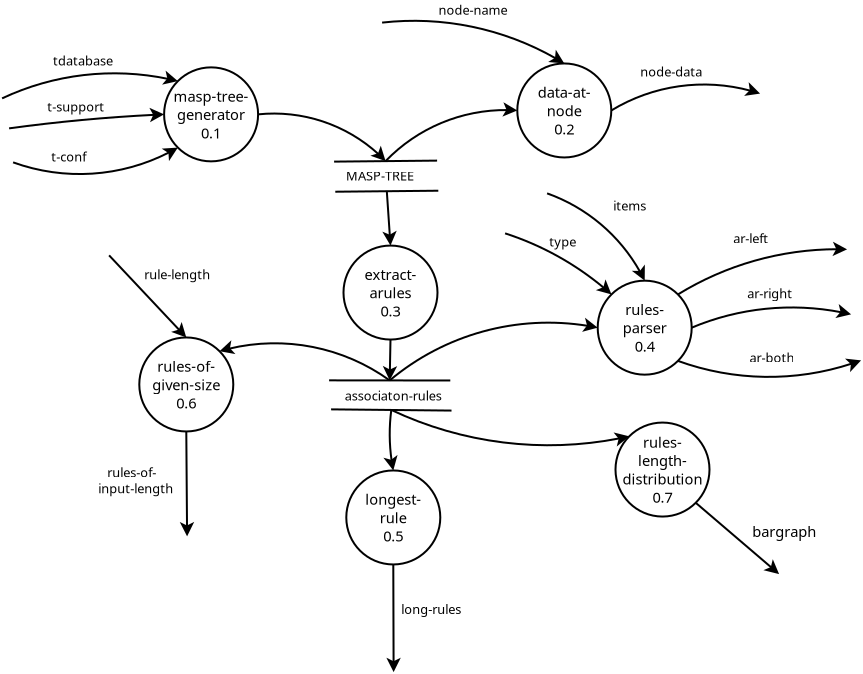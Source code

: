 <?xml version="1.0" encoding="UTF-8"?>
<dia:diagram xmlns:dia="http://www.lysator.liu.se/~alla/dia/">
  <dia:layer name="Background" visible="true" active="true">
    <dia:object type="Standard - Ellipse" version="0" id="O0">
      <dia:attribute name="obj_pos">
        <dia:point val="13.05,1.55"/>
      </dia:attribute>
      <dia:attribute name="obj_bb">
        <dia:rectangle val="13,1.5;17.8,6.3"/>
      </dia:attribute>
      <dia:attribute name="elem_corner">
        <dia:point val="13.05,1.55"/>
      </dia:attribute>
      <dia:attribute name="elem_width">
        <dia:real val="4.7"/>
      </dia:attribute>
      <dia:attribute name="elem_height">
        <dia:real val="4.7"/>
      </dia:attribute>
      <dia:attribute name="aspect">
        <dia:enum val="2"/>
      </dia:attribute>
    </dia:object>
    <dia:object type="Standard - Text" version="1" id="O1">
      <dia:attribute name="obj_pos">
        <dia:point val="15.4,3.9"/>
      </dia:attribute>
      <dia:attribute name="obj_bb">
        <dia:rectangle val="13.389,2.554;17.411,5.246"/>
      </dia:attribute>
      <dia:attribute name="text">
        <dia:composite type="text">
          <dia:attribute name="string">
            <dia:string>#masp-tree-
generator
0.1#</dia:string>
          </dia:attribute>
          <dia:attribute name="font">
            <dia:font family="sans" style="0" name="Helvetica"/>
          </dia:attribute>
          <dia:attribute name="height">
            <dia:real val="0.917"/>
          </dia:attribute>
          <dia:attribute name="pos">
            <dia:point val="15.4,3.237"/>
          </dia:attribute>
          <dia:attribute name="color">
            <dia:color val="#000000"/>
          </dia:attribute>
          <dia:attribute name="alignment">
            <dia:enum val="1"/>
          </dia:attribute>
        </dia:composite>
      </dia:attribute>
      <dia:attribute name="valign">
        <dia:enum val="2"/>
      </dia:attribute>
      <dia:connections>
        <dia:connection handle="0" to="O0" connection="8"/>
      </dia:connections>
    </dia:object>
    <dia:object type="Standard - Ellipse" version="0" id="O2">
      <dia:attribute name="obj_pos">
        <dia:point val="30.71,1.355"/>
      </dia:attribute>
      <dia:attribute name="obj_bb">
        <dia:rectangle val="30.66,1.305;35.46,6.105"/>
      </dia:attribute>
      <dia:attribute name="elem_corner">
        <dia:point val="30.71,1.355"/>
      </dia:attribute>
      <dia:attribute name="elem_width">
        <dia:real val="4.7"/>
      </dia:attribute>
      <dia:attribute name="elem_height">
        <dia:real val="4.7"/>
      </dia:attribute>
      <dia:attribute name="aspect">
        <dia:enum val="2"/>
      </dia:attribute>
    </dia:object>
    <dia:object type="Standard - Text" version="1" id="O3">
      <dia:attribute name="obj_pos">
        <dia:point val="33.06,3.705"/>
      </dia:attribute>
      <dia:attribute name="obj_bb">
        <dia:rectangle val="31.6,2.327;34.541,5.083"/>
      </dia:attribute>
      <dia:attribute name="text">
        <dia:composite type="text">
          <dia:attribute name="string">
            <dia:string>#data-at-
node
0.2#</dia:string>
          </dia:attribute>
          <dia:attribute name="font">
            <dia:font family="sans" style="0" name="Helvetica"/>
          </dia:attribute>
          <dia:attribute name="height">
            <dia:real val="0.917"/>
          </dia:attribute>
          <dia:attribute name="pos">
            <dia:point val="33.06,3.031"/>
          </dia:attribute>
          <dia:attribute name="color">
            <dia:color val="#000000"/>
          </dia:attribute>
          <dia:attribute name="alignment">
            <dia:enum val="1"/>
          </dia:attribute>
        </dia:composite>
      </dia:attribute>
      <dia:attribute name="valign">
        <dia:enum val="2"/>
      </dia:attribute>
      <dia:connections>
        <dia:connection handle="0" to="O2" connection="8"/>
      </dia:connections>
    </dia:object>
    <dia:object type="Standard - Ellipse" version="0" id="O4">
      <dia:attribute name="obj_pos">
        <dia:point val="22.02,10.46"/>
      </dia:attribute>
      <dia:attribute name="obj_bb">
        <dia:rectangle val="21.97,10.41;26.77,15.21"/>
      </dia:attribute>
      <dia:attribute name="elem_corner">
        <dia:point val="22.02,10.46"/>
      </dia:attribute>
      <dia:attribute name="elem_width">
        <dia:real val="4.7"/>
      </dia:attribute>
      <dia:attribute name="elem_height">
        <dia:real val="4.7"/>
      </dia:attribute>
      <dia:attribute name="aspect">
        <dia:enum val="2"/>
      </dia:attribute>
    </dia:object>
    <dia:object type="Standard - Text" version="1" id="O5">
      <dia:attribute name="obj_pos">
        <dia:point val="24.37,12.81"/>
      </dia:attribute>
      <dia:attribute name="obj_bb">
        <dia:rectangle val="22.935,11.432;25.826,14.188"/>
      </dia:attribute>
      <dia:attribute name="text">
        <dia:composite type="text">
          <dia:attribute name="string">
            <dia:string>#extract-
arules
0.3#</dia:string>
          </dia:attribute>
          <dia:attribute name="font">
            <dia:font family="sans" style="0" name="Helvetica"/>
          </dia:attribute>
          <dia:attribute name="height">
            <dia:real val="0.917"/>
          </dia:attribute>
          <dia:attribute name="pos">
            <dia:point val="24.37,12.136"/>
          </dia:attribute>
          <dia:attribute name="color">
            <dia:color val="#000000"/>
          </dia:attribute>
          <dia:attribute name="alignment">
            <dia:enum val="1"/>
          </dia:attribute>
        </dia:composite>
      </dia:attribute>
      <dia:attribute name="valign">
        <dia:enum val="2"/>
      </dia:attribute>
      <dia:connections>
        <dia:connection handle="0" to="O4" connection="8"/>
      </dia:connections>
    </dia:object>
    <dia:object type="Standard - Ellipse" version="0" id="O6">
      <dia:attribute name="obj_pos">
        <dia:point val="11.81,15.055"/>
      </dia:attribute>
      <dia:attribute name="obj_bb">
        <dia:rectangle val="11.76,15.005;16.56,19.805"/>
      </dia:attribute>
      <dia:attribute name="elem_corner">
        <dia:point val="11.81,15.055"/>
      </dia:attribute>
      <dia:attribute name="elem_width">
        <dia:real val="4.7"/>
      </dia:attribute>
      <dia:attribute name="elem_height">
        <dia:real val="4.7"/>
      </dia:attribute>
      <dia:attribute name="aspect">
        <dia:enum val="2"/>
      </dia:attribute>
    </dia:object>
    <dia:object type="Standard - Text" version="1" id="O7">
      <dia:attribute name="obj_pos">
        <dia:point val="14.16,17.405"/>
      </dia:attribute>
      <dia:attribute name="obj_bb">
        <dia:rectangle val="12.304,16.027;16.038,18.783"/>
      </dia:attribute>
      <dia:attribute name="text">
        <dia:composite type="text">
          <dia:attribute name="string">
            <dia:string>#rules-of-
given-size
0.6#</dia:string>
          </dia:attribute>
          <dia:attribute name="font">
            <dia:font family="sans" style="0" name="Helvetica"/>
          </dia:attribute>
          <dia:attribute name="height">
            <dia:real val="0.917"/>
          </dia:attribute>
          <dia:attribute name="pos">
            <dia:point val="14.16,16.731"/>
          </dia:attribute>
          <dia:attribute name="color">
            <dia:color val="#000000"/>
          </dia:attribute>
          <dia:attribute name="alignment">
            <dia:enum val="1"/>
          </dia:attribute>
        </dia:composite>
      </dia:attribute>
      <dia:attribute name="valign">
        <dia:enum val="2"/>
      </dia:attribute>
      <dia:connections>
        <dia:connection handle="0" to="O6" connection="8"/>
      </dia:connections>
    </dia:object>
    <dia:object type="Standard - Ellipse" version="0" id="O8">
      <dia:attribute name="obj_pos">
        <dia:point val="22.16,21.705"/>
      </dia:attribute>
      <dia:attribute name="obj_bb">
        <dia:rectangle val="22.11,21.655;26.91,26.455"/>
      </dia:attribute>
      <dia:attribute name="elem_corner">
        <dia:point val="22.16,21.705"/>
      </dia:attribute>
      <dia:attribute name="elem_width">
        <dia:real val="4.7"/>
      </dia:attribute>
      <dia:attribute name="elem_height">
        <dia:real val="4.7"/>
      </dia:attribute>
      <dia:attribute name="aspect">
        <dia:enum val="2"/>
      </dia:attribute>
    </dia:object>
    <dia:object type="Standard - Text" version="1" id="O9">
      <dia:attribute name="obj_pos">
        <dia:point val="24.51,24.055"/>
      </dia:attribute>
      <dia:attribute name="obj_bb">
        <dia:rectangle val="23.024,22.709;25.996,25.401"/>
      </dia:attribute>
      <dia:attribute name="text">
        <dia:composite type="text">
          <dia:attribute name="string">
            <dia:string>#longest-
rule
0.5#</dia:string>
          </dia:attribute>
          <dia:attribute name="font">
            <dia:font family="sans" style="0" name="Helvetica"/>
          </dia:attribute>
          <dia:attribute name="height">
            <dia:real val="0.917"/>
          </dia:attribute>
          <dia:attribute name="pos">
            <dia:point val="24.51,23.392"/>
          </dia:attribute>
          <dia:attribute name="color">
            <dia:color val="#000000"/>
          </dia:attribute>
          <dia:attribute name="alignment">
            <dia:enum val="1"/>
          </dia:attribute>
        </dia:composite>
      </dia:attribute>
      <dia:attribute name="valign">
        <dia:enum val="2"/>
      </dia:attribute>
      <dia:connections>
        <dia:connection handle="0" to="O8" connection="8"/>
      </dia:connections>
    </dia:object>
    <dia:object type="Standard - Ellipse" version="0" id="O10">
      <dia:attribute name="obj_pos">
        <dia:point val="35.62,19.31"/>
      </dia:attribute>
      <dia:attribute name="obj_bb">
        <dia:rectangle val="35.57,19.26;40.37,24.06"/>
      </dia:attribute>
      <dia:attribute name="elem_corner">
        <dia:point val="35.62,19.31"/>
      </dia:attribute>
      <dia:attribute name="elem_width">
        <dia:real val="4.7"/>
      </dia:attribute>
      <dia:attribute name="elem_height">
        <dia:real val="4.7"/>
      </dia:attribute>
      <dia:attribute name="aspect">
        <dia:enum val="2"/>
      </dia:attribute>
    </dia:object>
    <dia:object type="Standard - Text" version="1" id="O11">
      <dia:attribute name="obj_pos">
        <dia:point val="37.97,21.66"/>
      </dia:attribute>
      <dia:attribute name="obj_bb">
        <dia:rectangle val="35.877,19.823;40.084,23.497"/>
      </dia:attribute>
      <dia:attribute name="text">
        <dia:composite type="text">
          <dia:attribute name="string">
            <dia:string>#rules-
length-
distribution
0.7#</dia:string>
          </dia:attribute>
          <dia:attribute name="font">
            <dia:font family="sans" style="0" name="Helvetica"/>
          </dia:attribute>
          <dia:attribute name="height">
            <dia:real val="0.917"/>
          </dia:attribute>
          <dia:attribute name="pos">
            <dia:point val="37.97,20.527"/>
          </dia:attribute>
          <dia:attribute name="color">
            <dia:color val="#000000"/>
          </dia:attribute>
          <dia:attribute name="alignment">
            <dia:enum val="1"/>
          </dia:attribute>
        </dia:composite>
      </dia:attribute>
      <dia:attribute name="valign">
        <dia:enum val="2"/>
      </dia:attribute>
      <dia:connections>
        <dia:connection handle="0" to="O10" connection="8"/>
      </dia:connections>
    </dia:object>
    <dia:object type="Standard - Ellipse" version="0" id="O12">
      <dia:attribute name="obj_pos">
        <dia:point val="34.73,12.215"/>
      </dia:attribute>
      <dia:attribute name="obj_bb">
        <dia:rectangle val="34.68,12.165;39.48,16.965"/>
      </dia:attribute>
      <dia:attribute name="elem_corner">
        <dia:point val="34.73,12.215"/>
      </dia:attribute>
      <dia:attribute name="elem_width">
        <dia:real val="4.7"/>
      </dia:attribute>
      <dia:attribute name="elem_height">
        <dia:real val="4.7"/>
      </dia:attribute>
      <dia:attribute name="aspect">
        <dia:enum val="2"/>
      </dia:attribute>
    </dia:object>
    <dia:object type="Standard - Text" version="1" id="O13">
      <dia:attribute name="obj_pos">
        <dia:point val="37.08,14.565"/>
      </dia:attribute>
      <dia:attribute name="obj_bb">
        <dia:rectangle val="35.881,13.187;38.258,15.943"/>
      </dia:attribute>
      <dia:attribute name="text">
        <dia:composite type="text">
          <dia:attribute name="string">
            <dia:string>#rules-
parser
0.4#</dia:string>
          </dia:attribute>
          <dia:attribute name="font">
            <dia:font family="sans" style="0" name="Helvetica"/>
          </dia:attribute>
          <dia:attribute name="height">
            <dia:real val="0.917"/>
          </dia:attribute>
          <dia:attribute name="pos">
            <dia:point val="37.08,13.891"/>
          </dia:attribute>
          <dia:attribute name="color">
            <dia:color val="#000000"/>
          </dia:attribute>
          <dia:attribute name="alignment">
            <dia:enum val="1"/>
          </dia:attribute>
        </dia:composite>
      </dia:attribute>
      <dia:attribute name="valign">
        <dia:enum val="2"/>
      </dia:attribute>
      <dia:connections>
        <dia:connection handle="0" to="O12" connection="8"/>
      </dia:connections>
    </dia:object>
    <dia:object type="Standard - Arc" version="0" id="O14">
      <dia:attribute name="obj_pos">
        <dia:point val="4.95,3.1"/>
      </dia:attribute>
      <dia:attribute name="obj_bb">
        <dia:rectangle val="4.895,1.712;13.793,3.155"/>
      </dia:attribute>
      <dia:attribute name="conn_endpoints">
        <dia:point val="4.95,3.1"/>
        <dia:point val="13.738,2.238"/>
      </dia:attribute>
      <dia:attribute name="curve_distance">
        <dia:real val="-0.762"/>
      </dia:attribute>
      <dia:attribute name="end_arrow">
        <dia:enum val="22"/>
      </dia:attribute>
      <dia:attribute name="end_arrow_length">
        <dia:real val="0.5"/>
      </dia:attribute>
      <dia:attribute name="end_arrow_width">
        <dia:real val="0.5"/>
      </dia:attribute>
      <dia:connections>
        <dia:connection handle="1" to="O0" connection="0"/>
      </dia:connections>
    </dia:object>
    <dia:object type="Standard - Arc" version="0" id="O15">
      <dia:attribute name="obj_pos">
        <dia:point val="5.3,4.6"/>
      </dia:attribute>
      <dia:attribute name="obj_bb">
        <dia:rectangle val="5.246,3.571;13.104,4.654"/>
      </dia:attribute>
      <dia:attribute name="conn_endpoints">
        <dia:point val="5.3,4.6"/>
        <dia:point val="13.05,3.9"/>
      </dia:attribute>
      <dia:attribute name="curve_distance">
        <dia:real val="-0.089"/>
      </dia:attribute>
      <dia:attribute name="end_arrow">
        <dia:enum val="22"/>
      </dia:attribute>
      <dia:attribute name="end_arrow_length">
        <dia:real val="0.5"/>
      </dia:attribute>
      <dia:attribute name="end_arrow_width">
        <dia:real val="0.5"/>
      </dia:attribute>
      <dia:connections>
        <dia:connection handle="1" to="O0" connection="3"/>
      </dia:connections>
    </dia:object>
    <dia:object type="Standard - Arc" version="0" id="O16">
      <dia:attribute name="obj_pos">
        <dia:point val="5.5,6.3"/>
      </dia:attribute>
      <dia:attribute name="obj_bb">
        <dia:rectangle val="5.446,5.507;13.793,6.934"/>
      </dia:attribute>
      <dia:attribute name="conn_endpoints">
        <dia:point val="5.5,6.3"/>
        <dia:point val="13.738,5.562"/>
      </dia:attribute>
      <dia:attribute name="curve_distance">
        <dia:real val="0.918"/>
      </dia:attribute>
      <dia:attribute name="end_arrow">
        <dia:enum val="22"/>
      </dia:attribute>
      <dia:attribute name="end_arrow_length">
        <dia:real val="0.5"/>
      </dia:attribute>
      <dia:attribute name="end_arrow_width">
        <dia:real val="0.5"/>
      </dia:attribute>
      <dia:connections>
        <dia:connection handle="1" to="O0" connection="5"/>
      </dia:connections>
    </dia:object>
    <dia:object type="Standard - Arc" version="0" id="O17">
      <dia:attribute name="obj_pos">
        <dia:point val="23.95,-0.688"/>
      </dia:attribute>
      <dia:attribute name="obj_bb">
        <dia:rectangle val="23.89,-0.828;33.12,1.415"/>
      </dia:attribute>
      <dia:attribute name="conn_endpoints">
        <dia:point val="23.95,-0.688"/>
        <dia:point val="33.06,1.355"/>
      </dia:attribute>
      <dia:attribute name="curve_distance">
        <dia:real val="-0.784"/>
      </dia:attribute>
      <dia:attribute name="end_arrow">
        <dia:enum val="22"/>
      </dia:attribute>
      <dia:attribute name="end_arrow_length">
        <dia:real val="0.5"/>
      </dia:attribute>
      <dia:attribute name="end_arrow_width">
        <dia:real val="0.5"/>
      </dia:attribute>
      <dia:connections>
        <dia:connection handle="1" to="O2" connection="1"/>
      </dia:connections>
    </dia:object>
    <dia:object type="Standard - Line" version="0" id="O18">
      <dia:attribute name="obj_pos">
        <dia:point val="21.55,6.263"/>
      </dia:attribute>
      <dia:attribute name="obj_bb">
        <dia:rectangle val="21.5,6.162;26.75,6.313"/>
      </dia:attribute>
      <dia:attribute name="conn_endpoints">
        <dia:point val="21.55,6.263"/>
        <dia:point val="26.7,6.213"/>
      </dia:attribute>
      <dia:attribute name="numcp">
        <dia:int val="1"/>
      </dia:attribute>
    </dia:object>
    <dia:object type="Standard - Line" version="0" id="O19">
      <dia:attribute name="obj_pos">
        <dia:point val="21.61,7.768"/>
      </dia:attribute>
      <dia:attribute name="obj_bb">
        <dia:rectangle val="21.56,7.668;26.811,7.818"/>
      </dia:attribute>
      <dia:attribute name="conn_endpoints">
        <dia:point val="21.61,7.768"/>
        <dia:point val="26.761,7.718"/>
      </dia:attribute>
      <dia:attribute name="numcp">
        <dia:int val="1"/>
      </dia:attribute>
    </dia:object>
    <dia:object type="Standard - Text" version="1" id="O20">
      <dia:attribute name="obj_pos">
        <dia:point val="22.55,6.963"/>
      </dia:attribute>
      <dia:attribute name="obj_bb">
        <dia:rectangle val="22.55,6.367;22.55,7.115"/>
      </dia:attribute>
      <dia:attribute name="text">
        <dia:composite type="text">
          <dia:attribute name="string">
            <dia:string>##</dia:string>
          </dia:attribute>
          <dia:attribute name="font">
            <dia:font family="sans" style="0" name="Helvetica"/>
          </dia:attribute>
          <dia:attribute name="height">
            <dia:real val="0.8"/>
          </dia:attribute>
          <dia:attribute name="pos">
            <dia:point val="22.55,6.963"/>
          </dia:attribute>
          <dia:attribute name="color">
            <dia:color val="#000000"/>
          </dia:attribute>
          <dia:attribute name="alignment">
            <dia:enum val="0"/>
          </dia:attribute>
        </dia:composite>
      </dia:attribute>
      <dia:attribute name="valign">
        <dia:enum val="3"/>
      </dia:attribute>
    </dia:object>
    <dia:object type="Standard - Text" version="1" id="O21">
      <dia:attribute name="obj_pos">
        <dia:point val="23.85,6.963"/>
      </dia:attribute>
      <dia:attribute name="obj_bb">
        <dia:rectangle val="22.058,6.589;25.642,7.336"/>
      </dia:attribute>
      <dia:attribute name="text">
        <dia:composite type="text">
          <dia:attribute name="string">
            <dia:string>#MASP-TREE#</dia:string>
          </dia:attribute>
          <dia:attribute name="font">
            <dia:font family="sans" style="0" name="Helvetica"/>
          </dia:attribute>
          <dia:attribute name="height">
            <dia:real val="0.8"/>
          </dia:attribute>
          <dia:attribute name="pos">
            <dia:point val="23.85,7.184"/>
          </dia:attribute>
          <dia:attribute name="color">
            <dia:color val="#000000"/>
          </dia:attribute>
          <dia:attribute name="alignment">
            <dia:enum val="1"/>
          </dia:attribute>
        </dia:composite>
      </dia:attribute>
      <dia:attribute name="valign">
        <dia:enum val="2"/>
      </dia:attribute>
    </dia:object>
    <dia:object type="Standard - Arc" version="0" id="O22">
      <dia:attribute name="obj_pos">
        <dia:point val="17.75,3.9"/>
      </dia:attribute>
      <dia:attribute name="obj_bb">
        <dia:rectangle val="17.686,3.809;24.189,6.302"/>
      </dia:attribute>
      <dia:attribute name="conn_endpoints">
        <dia:point val="17.75,3.9"/>
        <dia:point val="24.125,6.237"/>
      </dia:attribute>
      <dia:attribute name="curve_distance">
        <dia:real val="-0.784"/>
      </dia:attribute>
      <dia:attribute name="end_arrow">
        <dia:enum val="22"/>
      </dia:attribute>
      <dia:attribute name="end_arrow_length">
        <dia:real val="0.5"/>
      </dia:attribute>
      <dia:attribute name="end_arrow_width">
        <dia:real val="0.5"/>
      </dia:attribute>
      <dia:connections>
        <dia:connection handle="0" to="O0" connection="4"/>
        <dia:connection handle="1" to="O18" connection="0"/>
      </dia:connections>
    </dia:object>
    <dia:object type="Standard - Arc" version="0" id="O23">
      <dia:attribute name="obj_pos">
        <dia:point val="24.125,6.237"/>
      </dia:attribute>
      <dia:attribute name="obj_bb">
        <dia:rectangle val="24.06,3.293;30.775,6.302"/>
      </dia:attribute>
      <dia:attribute name="conn_endpoints">
        <dia:point val="24.125,6.237"/>
        <dia:point val="30.71,3.705"/>
      </dia:attribute>
      <dia:attribute name="curve_distance">
        <dia:real val="-0.784"/>
      </dia:attribute>
      <dia:attribute name="end_arrow">
        <dia:enum val="22"/>
      </dia:attribute>
      <dia:attribute name="end_arrow_length">
        <dia:real val="0.5"/>
      </dia:attribute>
      <dia:attribute name="end_arrow_width">
        <dia:real val="0.5"/>
      </dia:attribute>
      <dia:connections>
        <dia:connection handle="0" to="O18" connection="0"/>
        <dia:connection handle="1" to="O2" connection="3"/>
      </dia:connections>
    </dia:object>
    <dia:object type="Standard - Line" version="0" id="O24">
      <dia:attribute name="obj_pos">
        <dia:point val="24.186,7.743"/>
      </dia:attribute>
      <dia:attribute name="obj_bb">
        <dia:rectangle val="23.968,7.69;24.689,10.572"/>
      </dia:attribute>
      <dia:attribute name="conn_endpoints">
        <dia:point val="24.186,7.743"/>
        <dia:point val="24.37,10.46"/>
      </dia:attribute>
      <dia:attribute name="numcp">
        <dia:int val="1"/>
      </dia:attribute>
      <dia:attribute name="end_arrow">
        <dia:enum val="22"/>
      </dia:attribute>
      <dia:attribute name="end_arrow_length">
        <dia:real val="0.5"/>
      </dia:attribute>
      <dia:attribute name="end_arrow_width">
        <dia:real val="0.5"/>
      </dia:attribute>
      <dia:connections>
        <dia:connection handle="0" to="O19" connection="0"/>
        <dia:connection handle="1" to="O4" connection="1"/>
      </dia:connections>
    </dia:object>
    <dia:object type="Standard - Line" version="0" id="O25">
      <dia:attribute name="obj_pos">
        <dia:point val="21.3,17.2"/>
      </dia:attribute>
      <dia:attribute name="obj_bb">
        <dia:rectangle val="21.25,17.15;27.41,17.256"/>
      </dia:attribute>
      <dia:attribute name="conn_endpoints">
        <dia:point val="21.3,17.2"/>
        <dia:point val="27.36,17.206"/>
      </dia:attribute>
      <dia:attribute name="numcp">
        <dia:int val="1"/>
      </dia:attribute>
    </dia:object>
    <dia:object type="Standard - Line" version="0" id="O26">
      <dia:attribute name="obj_pos">
        <dia:point val="21.4,18.65"/>
      </dia:attribute>
      <dia:attribute name="obj_bb">
        <dia:rectangle val="21.349,18.599;27.471,18.762"/>
      </dia:attribute>
      <dia:attribute name="conn_endpoints">
        <dia:point val="21.4,18.65"/>
        <dia:point val="27.421,18.711"/>
      </dia:attribute>
      <dia:attribute name="numcp">
        <dia:int val="1"/>
      </dia:attribute>
    </dia:object>
    <dia:object type="Standard - Text" version="1" id="O27">
      <dia:attribute name="obj_pos">
        <dia:point val="23.21,17.956"/>
      </dia:attribute>
      <dia:attribute name="obj_bb">
        <dia:rectangle val="23.21,17.36;23.21,18.108"/>
      </dia:attribute>
      <dia:attribute name="text">
        <dia:composite type="text">
          <dia:attribute name="string">
            <dia:string>##</dia:string>
          </dia:attribute>
          <dia:attribute name="font">
            <dia:font family="sans" style="0" name="Helvetica"/>
          </dia:attribute>
          <dia:attribute name="height">
            <dia:real val="0.8"/>
          </dia:attribute>
          <dia:attribute name="pos">
            <dia:point val="23.21,17.956"/>
          </dia:attribute>
          <dia:attribute name="color">
            <dia:color val="#000000"/>
          </dia:attribute>
          <dia:attribute name="alignment">
            <dia:enum val="0"/>
          </dia:attribute>
        </dia:composite>
      </dia:attribute>
      <dia:attribute name="valign">
        <dia:enum val="3"/>
      </dia:attribute>
    </dia:object>
    <dia:object type="Standard - Text" version="1" id="O28">
      <dia:attribute name="obj_pos">
        <dia:point val="24.511,17.956"/>
      </dia:attribute>
      <dia:attribute name="obj_bb">
        <dia:rectangle val="21.899,17.582;27.122,18.329"/>
      </dia:attribute>
      <dia:attribute name="text">
        <dia:composite type="text">
          <dia:attribute name="string">
            <dia:string>#associaton-rules#</dia:string>
          </dia:attribute>
          <dia:attribute name="font">
            <dia:font family="sans" style="0" name="Helvetica"/>
          </dia:attribute>
          <dia:attribute name="height">
            <dia:real val="0.8"/>
          </dia:attribute>
          <dia:attribute name="pos">
            <dia:point val="24.511,18.177"/>
          </dia:attribute>
          <dia:attribute name="color">
            <dia:color val="#000000"/>
          </dia:attribute>
          <dia:attribute name="alignment">
            <dia:enum val="1"/>
          </dia:attribute>
        </dia:composite>
      </dia:attribute>
      <dia:attribute name="valign">
        <dia:enum val="2"/>
      </dia:attribute>
    </dia:object>
    <dia:object type="Standard - Line" version="0" id="O29">
      <dia:attribute name="obj_pos">
        <dia:point val="24.37,15.16"/>
      </dia:attribute>
      <dia:attribute name="obj_bb">
        <dia:rectangle val="23.98,15.109;24.704,17.314"/>
      </dia:attribute>
      <dia:attribute name="conn_endpoints">
        <dia:point val="24.37,15.16"/>
        <dia:point val="24.33,17.203"/>
      </dia:attribute>
      <dia:attribute name="numcp">
        <dia:int val="1"/>
      </dia:attribute>
      <dia:attribute name="end_arrow">
        <dia:enum val="22"/>
      </dia:attribute>
      <dia:attribute name="end_arrow_length">
        <dia:real val="0.5"/>
      </dia:attribute>
      <dia:attribute name="end_arrow_width">
        <dia:real val="0.5"/>
      </dia:attribute>
      <dia:connections>
        <dia:connection handle="0" to="O4" connection="6"/>
        <dia:connection handle="1" to="O25" connection="0"/>
      </dia:connections>
    </dia:object>
    <dia:object type="Standard - Line" version="0" id="O30">
      <dia:attribute name="obj_pos">
        <dia:point val="10.3,10.95"/>
      </dia:attribute>
      <dia:attribute name="obj_bb">
        <dia:rectangle val="10.229,10.879;14.237,15.136"/>
      </dia:attribute>
      <dia:attribute name="conn_endpoints">
        <dia:point val="10.3,10.95"/>
        <dia:point val="14.16,15.055"/>
      </dia:attribute>
      <dia:attribute name="numcp">
        <dia:int val="1"/>
      </dia:attribute>
      <dia:attribute name="end_arrow">
        <dia:enum val="22"/>
      </dia:attribute>
      <dia:attribute name="end_arrow_length">
        <dia:real val="0.5"/>
      </dia:attribute>
      <dia:attribute name="end_arrow_width">
        <dia:real val="0.5"/>
      </dia:attribute>
      <dia:connections>
        <dia:connection handle="1" to="O6" connection="1"/>
      </dia:connections>
    </dia:object>
    <dia:object type="Standard - Line" version="0" id="O31">
      <dia:attribute name="obj_pos">
        <dia:point val="14.16,19.755"/>
      </dia:attribute>
      <dia:attribute name="obj_bb">
        <dia:rectangle val="13.834,19.705;14.557,25.112"/>
      </dia:attribute>
      <dia:attribute name="conn_endpoints">
        <dia:point val="14.16,19.755"/>
        <dia:point val="14.2,25"/>
      </dia:attribute>
      <dia:attribute name="numcp">
        <dia:int val="1"/>
      </dia:attribute>
      <dia:attribute name="end_arrow">
        <dia:enum val="22"/>
      </dia:attribute>
      <dia:attribute name="end_arrow_length">
        <dia:real val="0.5"/>
      </dia:attribute>
      <dia:attribute name="end_arrow_width">
        <dia:real val="0.5"/>
      </dia:attribute>
      <dia:connections>
        <dia:connection handle="0" to="O6" connection="6"/>
      </dia:connections>
    </dia:object>
    <dia:object type="Standard - Arc" version="0" id="O32">
      <dia:attribute name="obj_pos">
        <dia:point val="24.33,17.203"/>
      </dia:attribute>
      <dia:attribute name="obj_bb">
        <dia:rectangle val="15.764,15.192;24.388,17.261"/>
      </dia:attribute>
      <dia:attribute name="conn_endpoints">
        <dia:point val="24.33,17.203"/>
        <dia:point val="15.822,15.743"/>
      </dia:attribute>
      <dia:attribute name="curve_distance">
        <dia:real val="1"/>
      </dia:attribute>
      <dia:attribute name="end_arrow">
        <dia:enum val="22"/>
      </dia:attribute>
      <dia:attribute name="end_arrow_length">
        <dia:real val="0.5"/>
      </dia:attribute>
      <dia:attribute name="end_arrow_width">
        <dia:real val="0.5"/>
      </dia:attribute>
      <dia:connections>
        <dia:connection handle="0" to="O25" connection="0"/>
        <dia:connection handle="1" to="O6" connection="2"/>
      </dia:connections>
    </dia:object>
    <dia:object type="Standard - Arc" version="0" id="O33">
      <dia:attribute name="obj_pos">
        <dia:point val="24.33,17.203"/>
      </dia:attribute>
      <dia:attribute name="obj_bb">
        <dia:rectangle val="24.27,14.066;34.791,17.264"/>
      </dia:attribute>
      <dia:attribute name="conn_endpoints">
        <dia:point val="24.33,17.203"/>
        <dia:point val="34.73,14.565"/>
      </dia:attribute>
      <dia:attribute name="curve_distance">
        <dia:real val="-1.227"/>
      </dia:attribute>
      <dia:attribute name="end_arrow">
        <dia:enum val="22"/>
      </dia:attribute>
      <dia:attribute name="end_arrow_length">
        <dia:real val="0.5"/>
      </dia:attribute>
      <dia:attribute name="end_arrow_width">
        <dia:real val="0.5"/>
      </dia:attribute>
      <dia:connections>
        <dia:connection handle="0" to="O25" connection="0"/>
        <dia:connection handle="1" to="O12" connection="3"/>
      </dia:connections>
    </dia:object>
    <dia:object type="Standard - Arc" version="0" id="O34">
      <dia:attribute name="obj_pos">
        <dia:point val="24.41,18.68"/>
      </dia:attribute>
      <dia:attribute name="obj_bb">
        <dia:rectangle val="24.355,18.625;36.364,20.51"/>
      </dia:attribute>
      <dia:attribute name="conn_endpoints">
        <dia:point val="24.41,18.68"/>
        <dia:point val="36.308,19.998"/>
      </dia:attribute>
      <dia:attribute name="curve_distance">
        <dia:real val="1"/>
      </dia:attribute>
      <dia:attribute name="end_arrow">
        <dia:enum val="22"/>
      </dia:attribute>
      <dia:attribute name="end_arrow_length">
        <dia:real val="0.5"/>
      </dia:attribute>
      <dia:attribute name="end_arrow_width">
        <dia:real val="0.5"/>
      </dia:attribute>
      <dia:connections>
        <dia:connection handle="0" to="O26" connection="0"/>
        <dia:connection handle="1" to="O10" connection="0"/>
      </dia:connections>
    </dia:object>
    <dia:object type="Standard - Arc" version="0" id="O35">
      <dia:attribute name="obj_pos">
        <dia:point val="24.41,18.68"/>
      </dia:attribute>
      <dia:attribute name="obj_bb">
        <dia:rectangle val="24.014,18.629;24.724,21.757"/>
      </dia:attribute>
      <dia:attribute name="conn_endpoints">
        <dia:point val="24.41,18.68"/>
        <dia:point val="24.51,21.705"/>
      </dia:attribute>
      <dia:attribute name="curve_distance">
        <dia:real val="0.124"/>
      </dia:attribute>
      <dia:attribute name="end_arrow">
        <dia:enum val="22"/>
      </dia:attribute>
      <dia:attribute name="end_arrow_length">
        <dia:real val="0.5"/>
      </dia:attribute>
      <dia:attribute name="end_arrow_width">
        <dia:real val="0.5"/>
      </dia:attribute>
      <dia:connections>
        <dia:connection handle="0" to="O26" connection="0"/>
        <dia:connection handle="1" to="O8" connection="1"/>
      </dia:connections>
    </dia:object>
    <dia:object type="Standard - Line" version="0" id="O36">
      <dia:attribute name="obj_pos">
        <dia:point val="24.51,26.405"/>
      </dia:attribute>
      <dia:attribute name="obj_bb">
        <dia:rectangle val="24.163,26.355;24.886,31.9"/>
      </dia:attribute>
      <dia:attribute name="conn_endpoints">
        <dia:point val="24.51,26.405"/>
        <dia:point val="24.526,31.788"/>
      </dia:attribute>
      <dia:attribute name="numcp">
        <dia:int val="1"/>
      </dia:attribute>
      <dia:attribute name="end_arrow">
        <dia:enum val="22"/>
      </dia:attribute>
      <dia:attribute name="end_arrow_length">
        <dia:real val="0.5"/>
      </dia:attribute>
      <dia:attribute name="end_arrow_width">
        <dia:real val="0.5"/>
      </dia:attribute>
      <dia:connections>
        <dia:connection handle="0" to="O8" connection="6"/>
      </dia:connections>
    </dia:object>
    <dia:object type="Standard - Line" version="0" id="O37">
      <dia:attribute name="obj_pos">
        <dia:point val="39.632,23.322"/>
      </dia:attribute>
      <dia:attribute name="obj_bb">
        <dia:rectangle val="39.561,23.251;43.885,26.96"/>
      </dia:attribute>
      <dia:attribute name="conn_endpoints">
        <dia:point val="39.632,23.322"/>
        <dia:point val="43.8,26.887"/>
      </dia:attribute>
      <dia:attribute name="numcp">
        <dia:int val="1"/>
      </dia:attribute>
      <dia:attribute name="end_arrow">
        <dia:enum val="22"/>
      </dia:attribute>
      <dia:attribute name="end_arrow_length">
        <dia:real val="0.5"/>
      </dia:attribute>
      <dia:attribute name="end_arrow_width">
        <dia:real val="0.5"/>
      </dia:attribute>
      <dia:connections>
        <dia:connection handle="0" to="O10" connection="7"/>
      </dia:connections>
    </dia:object>
    <dia:object type="Standard - Arc" version="0" id="O38">
      <dia:attribute name="obj_pos">
        <dia:point val="30.1,9.85"/>
      </dia:attribute>
      <dia:attribute name="obj_bb">
        <dia:rectangle val="30.032,9.782;35.487,12.972"/>
      </dia:attribute>
      <dia:attribute name="conn_endpoints">
        <dia:point val="30.1,9.85"/>
        <dia:point val="35.418,12.903"/>
      </dia:attribute>
      <dia:attribute name="curve_distance">
        <dia:real val="-0.321"/>
      </dia:attribute>
      <dia:attribute name="end_arrow">
        <dia:enum val="22"/>
      </dia:attribute>
      <dia:attribute name="end_arrow_length">
        <dia:real val="0.5"/>
      </dia:attribute>
      <dia:attribute name="end_arrow_width">
        <dia:real val="0.5"/>
      </dia:attribute>
      <dia:connections>
        <dia:connection handle="1" to="O12" connection="0"/>
      </dia:connections>
    </dia:object>
    <dia:object type="Standard - Arc" version="0" id="O39">
      <dia:attribute name="obj_pos">
        <dia:point val="32.2,7.85"/>
      </dia:attribute>
      <dia:attribute name="obj_bb">
        <dia:rectangle val="32.129,7.779;37.151,12.286"/>
      </dia:attribute>
      <dia:attribute name="conn_endpoints">
        <dia:point val="32.2,7.85"/>
        <dia:point val="37.08,12.215"/>
      </dia:attribute>
      <dia:attribute name="curve_distance">
        <dia:real val="-0.643"/>
      </dia:attribute>
      <dia:attribute name="end_arrow">
        <dia:enum val="22"/>
      </dia:attribute>
      <dia:attribute name="end_arrow_length">
        <dia:real val="0.5"/>
      </dia:attribute>
      <dia:attribute name="end_arrow_width">
        <dia:real val="0.5"/>
      </dia:attribute>
      <dia:connections>
        <dia:connection handle="1" to="O12" connection="1"/>
      </dia:connections>
    </dia:object>
    <dia:object type="Standard - Arc" version="0" id="O40">
      <dia:attribute name="obj_pos">
        <dia:point val="38.742,12.903"/>
      </dia:attribute>
      <dia:attribute name="obj_bb">
        <dia:rectangle val="38.681,10.266;47.261,12.964"/>
      </dia:attribute>
      <dia:attribute name="conn_endpoints">
        <dia:point val="38.742,12.903"/>
        <dia:point val="47.2,10.65"/>
      </dia:attribute>
      <dia:attribute name="curve_distance">
        <dia:real val="-0.643"/>
      </dia:attribute>
      <dia:attribute name="end_arrow">
        <dia:enum val="22"/>
      </dia:attribute>
      <dia:attribute name="end_arrow_length">
        <dia:real val="0.5"/>
      </dia:attribute>
      <dia:attribute name="end_arrow_width">
        <dia:real val="0.5"/>
      </dia:attribute>
      <dia:connections>
        <dia:connection handle="0" to="O12" connection="2"/>
      </dia:connections>
    </dia:object>
    <dia:object type="Standard - Arc" version="0" id="O41">
      <dia:attribute name="obj_pos">
        <dia:point val="39.43,14.565"/>
      </dia:attribute>
      <dia:attribute name="obj_bb">
        <dia:rectangle val="39.376,13.382;47.454,14.619"/>
      </dia:attribute>
      <dia:attribute name="conn_endpoints">
        <dia:point val="39.43,14.565"/>
        <dia:point val="47.4,13.9"/>
      </dia:attribute>
      <dia:attribute name="curve_distance">
        <dia:real val="-0.634"/>
      </dia:attribute>
      <dia:attribute name="end_arrow">
        <dia:enum val="22"/>
      </dia:attribute>
      <dia:attribute name="end_arrow_length">
        <dia:real val="0.5"/>
      </dia:attribute>
      <dia:attribute name="end_arrow_width">
        <dia:real val="0.5"/>
      </dia:attribute>
      <dia:connections>
        <dia:connection handle="0" to="O12" connection="4"/>
      </dia:connections>
    </dia:object>
    <dia:object type="Standard - Arc" version="0" id="O42">
      <dia:attribute name="obj_pos">
        <dia:point val="38.742,16.227"/>
      </dia:attribute>
      <dia:attribute name="obj_bb">
        <dia:rectangle val="38.692,16.107;47.95,17.076"/>
      </dia:attribute>
      <dia:attribute name="conn_endpoints">
        <dia:point val="38.742,16.227"/>
        <dia:point val="47.9,16.2"/>
      </dia:attribute>
      <dia:attribute name="curve_distance">
        <dia:real val="0.813"/>
      </dia:attribute>
      <dia:attribute name="end_arrow">
        <dia:enum val="22"/>
      </dia:attribute>
      <dia:attribute name="end_arrow_length">
        <dia:real val="0.5"/>
      </dia:attribute>
      <dia:attribute name="end_arrow_width">
        <dia:real val="0.5"/>
      </dia:attribute>
      <dia:connections>
        <dia:connection handle="0" to="O12" connection="7"/>
      </dia:connections>
    </dia:object>
    <dia:object type="Standard - Text" version="1" id="O43">
      <dia:attribute name="obj_pos">
        <dia:point val="7.5,1.462"/>
      </dia:attribute>
      <dia:attribute name="obj_bb">
        <dia:rectangle val="7.5,0.849;10.739,1.652"/>
      </dia:attribute>
      <dia:attribute name="text">
        <dia:composite type="text">
          <dia:attribute name="string">
            <dia:string>#tdatabase#</dia:string>
          </dia:attribute>
          <dia:attribute name="font">
            <dia:font family="sans" style="0" name="Helvetica"/>
          </dia:attribute>
          <dia:attribute name="height">
            <dia:real val="0.8"/>
          </dia:attribute>
          <dia:attribute name="pos">
            <dia:point val="7.5,1.462"/>
          </dia:attribute>
          <dia:attribute name="color">
            <dia:color val="#000000"/>
          </dia:attribute>
          <dia:attribute name="alignment">
            <dia:enum val="0"/>
          </dia:attribute>
        </dia:composite>
      </dia:attribute>
      <dia:attribute name="valign">
        <dia:enum val="3"/>
      </dia:attribute>
    </dia:object>
    <dia:object type="Standard - Text" version="1" id="O44">
      <dia:attribute name="obj_pos">
        <dia:point val="7.21,3.763"/>
      </dia:attribute>
      <dia:attribute name="obj_bb">
        <dia:rectangle val="7.21,3.149;10.166,3.952"/>
      </dia:attribute>
      <dia:attribute name="text">
        <dia:composite type="text">
          <dia:attribute name="string">
            <dia:string>#t-support#</dia:string>
          </dia:attribute>
          <dia:attribute name="font">
            <dia:font family="sans" style="0" name="Helvetica"/>
          </dia:attribute>
          <dia:attribute name="height">
            <dia:real val="0.8"/>
          </dia:attribute>
          <dia:attribute name="pos">
            <dia:point val="7.21,3.763"/>
          </dia:attribute>
          <dia:attribute name="color">
            <dia:color val="#000000"/>
          </dia:attribute>
          <dia:attribute name="alignment">
            <dia:enum val="0"/>
          </dia:attribute>
        </dia:composite>
      </dia:attribute>
      <dia:attribute name="valign">
        <dia:enum val="3"/>
      </dia:attribute>
    </dia:object>
    <dia:object type="Standard - Text" version="1" id="O45">
      <dia:attribute name="obj_pos">
        <dia:point val="7.41,6.263"/>
      </dia:attribute>
      <dia:attribute name="obj_bb">
        <dia:rectangle val="7.41,5.649;9.284,6.452"/>
      </dia:attribute>
      <dia:attribute name="text">
        <dia:composite type="text">
          <dia:attribute name="string">
            <dia:string>#t-conf#</dia:string>
          </dia:attribute>
          <dia:attribute name="font">
            <dia:font family="sans" style="0" name="Helvetica"/>
          </dia:attribute>
          <dia:attribute name="height">
            <dia:real val="0.8"/>
          </dia:attribute>
          <dia:attribute name="pos">
            <dia:point val="7.41,6.263"/>
          </dia:attribute>
          <dia:attribute name="color">
            <dia:color val="#000000"/>
          </dia:attribute>
          <dia:attribute name="alignment">
            <dia:enum val="0"/>
          </dia:attribute>
        </dia:composite>
      </dia:attribute>
      <dia:attribute name="valign">
        <dia:enum val="3"/>
      </dia:attribute>
    </dia:object>
    <dia:object type="Standard - Text" version="1" id="O46">
      <dia:attribute name="obj_pos">
        <dia:point val="26.77,-1.083"/>
      </dia:attribute>
      <dia:attribute name="obj_bb">
        <dia:rectangle val="26.77,-1.677;30.415,-0.93"/>
      </dia:attribute>
      <dia:attribute name="text">
        <dia:composite type="text">
          <dia:attribute name="string">
            <dia:string>#node-name#</dia:string>
          </dia:attribute>
          <dia:attribute name="font">
            <dia:font family="sans" style="0" name="Helvetica"/>
          </dia:attribute>
          <dia:attribute name="height">
            <dia:real val="0.8"/>
          </dia:attribute>
          <dia:attribute name="pos">
            <dia:point val="26.77,-1.083"/>
          </dia:attribute>
          <dia:attribute name="color">
            <dia:color val="#000000"/>
          </dia:attribute>
          <dia:attribute name="alignment">
            <dia:enum val="0"/>
          </dia:attribute>
        </dia:composite>
      </dia:attribute>
      <dia:attribute name="valign">
        <dia:enum val="3"/>
      </dia:attribute>
    </dia:object>
    <dia:object type="Standard - Arc" version="0" id="O47">
      <dia:attribute name="obj_pos">
        <dia:point val="35.41,3.705"/>
      </dia:attribute>
      <dia:attribute name="obj_bb">
        <dia:rectangle val="35.355,2.291;42.905,3.76"/>
      </dia:attribute>
      <dia:attribute name="conn_endpoints">
        <dia:point val="35.41,3.705"/>
        <dia:point val="42.85,2.862"/>
      </dia:attribute>
      <dia:attribute name="curve_distance">
        <dia:real val="-0.824"/>
      </dia:attribute>
      <dia:attribute name="end_arrow">
        <dia:enum val="22"/>
      </dia:attribute>
      <dia:attribute name="end_arrow_length">
        <dia:real val="0.5"/>
      </dia:attribute>
      <dia:attribute name="end_arrow_width">
        <dia:real val="0.5"/>
      </dia:attribute>
      <dia:connections>
        <dia:connection handle="0" to="O2" connection="4"/>
      </dia:connections>
    </dia:object>
    <dia:object type="Standard - Text" version="1" id="O48">
      <dia:attribute name="obj_pos">
        <dia:point val="36.86,2.013"/>
      </dia:attribute>
      <dia:attribute name="obj_bb">
        <dia:rectangle val="36.86,1.399;40.151,2.202"/>
      </dia:attribute>
      <dia:attribute name="text">
        <dia:composite type="text">
          <dia:attribute name="string">
            <dia:string>#node-data#</dia:string>
          </dia:attribute>
          <dia:attribute name="font">
            <dia:font family="sans" style="0" name="Helvetica"/>
          </dia:attribute>
          <dia:attribute name="height">
            <dia:real val="0.8"/>
          </dia:attribute>
          <dia:attribute name="pos">
            <dia:point val="36.86,2.013"/>
          </dia:attribute>
          <dia:attribute name="color">
            <dia:color val="#000000"/>
          </dia:attribute>
          <dia:attribute name="alignment">
            <dia:enum val="0"/>
          </dia:attribute>
        </dia:composite>
      </dia:attribute>
      <dia:attribute name="valign">
        <dia:enum val="3"/>
      </dia:attribute>
    </dia:object>
    <dia:object type="Standard - Text" version="1" id="O49">
      <dia:attribute name="obj_pos">
        <dia:point val="12.06,12.15"/>
      </dia:attribute>
      <dia:attribute name="obj_bb">
        <dia:rectangle val="12.06,11.536;15.589,12.34"/>
      </dia:attribute>
      <dia:attribute name="text">
        <dia:composite type="text">
          <dia:attribute name="string">
            <dia:string>#rule-length#</dia:string>
          </dia:attribute>
          <dia:attribute name="font">
            <dia:font family="sans" style="0" name="Helvetica"/>
          </dia:attribute>
          <dia:attribute name="height">
            <dia:real val="0.8"/>
          </dia:attribute>
          <dia:attribute name="pos">
            <dia:point val="12.06,12.15"/>
          </dia:attribute>
          <dia:attribute name="color">
            <dia:color val="#000000"/>
          </dia:attribute>
          <dia:attribute name="alignment">
            <dia:enum val="0"/>
          </dia:attribute>
        </dia:composite>
      </dia:attribute>
      <dia:attribute name="valign">
        <dia:enum val="3"/>
      </dia:attribute>
    </dia:object>
    <dia:object type="Standard - Text" version="1" id="O50">
      <dia:attribute name="obj_pos">
        <dia:point val="9.76,22.05"/>
      </dia:attribute>
      <dia:attribute name="obj_bb">
        <dia:rectangle val="9.76,21.436;13.694,23.04"/>
      </dia:attribute>
      <dia:attribute name="text">
        <dia:composite type="text">
          <dia:attribute name="string">
            <dia:string>#   rules-of-
input-length#</dia:string>
          </dia:attribute>
          <dia:attribute name="font">
            <dia:font family="sans" style="0" name="Helvetica"/>
          </dia:attribute>
          <dia:attribute name="height">
            <dia:real val="0.8"/>
          </dia:attribute>
          <dia:attribute name="pos">
            <dia:point val="9.76,22.05"/>
          </dia:attribute>
          <dia:attribute name="color">
            <dia:color val="#000000"/>
          </dia:attribute>
          <dia:attribute name="alignment">
            <dia:enum val="0"/>
          </dia:attribute>
        </dia:composite>
      </dia:attribute>
      <dia:attribute name="valign">
        <dia:enum val="3"/>
      </dia:attribute>
    </dia:object>
    <dia:object type="Standard - Text" version="1" id="O51">
      <dia:attribute name="obj_pos">
        <dia:point val="24.91,28.887"/>
      </dia:attribute>
      <dia:attribute name="obj_bb">
        <dia:rectangle val="24.91,28.274;28.114,29.077"/>
      </dia:attribute>
      <dia:attribute name="text">
        <dia:composite type="text">
          <dia:attribute name="string">
            <dia:string>#long-rules#</dia:string>
          </dia:attribute>
          <dia:attribute name="font">
            <dia:font family="sans" style="0" name="Helvetica"/>
          </dia:attribute>
          <dia:attribute name="height">
            <dia:real val="0.8"/>
          </dia:attribute>
          <dia:attribute name="pos">
            <dia:point val="24.91,28.887"/>
          </dia:attribute>
          <dia:attribute name="color">
            <dia:color val="#000000"/>
          </dia:attribute>
          <dia:attribute name="alignment">
            <dia:enum val="0"/>
          </dia:attribute>
        </dia:composite>
      </dia:attribute>
      <dia:attribute name="valign">
        <dia:enum val="3"/>
      </dia:attribute>
    </dia:object>
    <dia:object type="Standard - Text" version="1" id="O52">
      <dia:attribute name="obj_pos">
        <dia:point val="44.053,24.747"/>
      </dia:attribute>
      <dia:attribute name="obj_bb">
        <dia:rectangle val="42.376,24.318;45.729,25.176"/>
      </dia:attribute>
      <dia:attribute name="text">
        <dia:composite type="text">
          <dia:attribute name="string">
            <dia:string>#bargraph#</dia:string>
          </dia:attribute>
          <dia:attribute name="font">
            <dia:font family="sans" style="0" name="Helvetica"/>
          </dia:attribute>
          <dia:attribute name="height">
            <dia:real val="0.917"/>
          </dia:attribute>
          <dia:attribute name="pos">
            <dia:point val="44.053,25.001"/>
          </dia:attribute>
          <dia:attribute name="color">
            <dia:color val="#000000"/>
          </dia:attribute>
          <dia:attribute name="alignment">
            <dia:enum val="1"/>
          </dia:attribute>
        </dia:composite>
      </dia:attribute>
      <dia:attribute name="valign">
        <dia:enum val="2"/>
      </dia:attribute>
    </dia:object>
    <dia:object type="Standard - Text" version="1" id="O53">
      <dia:attribute name="obj_pos">
        <dia:point val="35.51,8.713"/>
      </dia:attribute>
      <dia:attribute name="obj_bb">
        <dia:rectangle val="35.51,8.099;37.306,8.902"/>
      </dia:attribute>
      <dia:attribute name="text">
        <dia:composite type="text">
          <dia:attribute name="string">
            <dia:string>#items#</dia:string>
          </dia:attribute>
          <dia:attribute name="font">
            <dia:font family="sans" style="0" name="Helvetica"/>
          </dia:attribute>
          <dia:attribute name="height">
            <dia:real val="0.8"/>
          </dia:attribute>
          <dia:attribute name="pos">
            <dia:point val="35.51,8.713"/>
          </dia:attribute>
          <dia:attribute name="color">
            <dia:color val="#000000"/>
          </dia:attribute>
          <dia:attribute name="alignment">
            <dia:enum val="0"/>
          </dia:attribute>
        </dia:composite>
      </dia:attribute>
      <dia:attribute name="valign">
        <dia:enum val="3"/>
      </dia:attribute>
    </dia:object>
    <dia:object type="Standard - Text" version="1" id="O54">
      <dia:attribute name="obj_pos">
        <dia:point val="32.31,10.512"/>
      </dia:attribute>
      <dia:attribute name="obj_bb">
        <dia:rectangle val="32.31,9.899;33.761,10.702"/>
      </dia:attribute>
      <dia:attribute name="text">
        <dia:composite type="text">
          <dia:attribute name="string">
            <dia:string>#type#</dia:string>
          </dia:attribute>
          <dia:attribute name="font">
            <dia:font family="sans" style="0" name="Helvetica"/>
          </dia:attribute>
          <dia:attribute name="height">
            <dia:real val="0.8"/>
          </dia:attribute>
          <dia:attribute name="pos">
            <dia:point val="32.31,10.512"/>
          </dia:attribute>
          <dia:attribute name="color">
            <dia:color val="#000000"/>
          </dia:attribute>
          <dia:attribute name="alignment">
            <dia:enum val="0"/>
          </dia:attribute>
        </dia:composite>
      </dia:attribute>
      <dia:attribute name="valign">
        <dia:enum val="3"/>
      </dia:attribute>
    </dia:object>
    <dia:object type="Standard - Text" version="1" id="O55">
      <dia:attribute name="obj_pos">
        <dia:point val="41.51,10.35"/>
      </dia:attribute>
      <dia:attribute name="obj_bb">
        <dia:rectangle val="41.51,9.736;43.411,10.54"/>
      </dia:attribute>
      <dia:attribute name="text">
        <dia:composite type="text">
          <dia:attribute name="string">
            <dia:string>#ar-left#</dia:string>
          </dia:attribute>
          <dia:attribute name="font">
            <dia:font family="sans" style="0" name="Helvetica"/>
          </dia:attribute>
          <dia:attribute name="height">
            <dia:real val="0.8"/>
          </dia:attribute>
          <dia:attribute name="pos">
            <dia:point val="41.51,10.35"/>
          </dia:attribute>
          <dia:attribute name="color">
            <dia:color val="#000000"/>
          </dia:attribute>
          <dia:attribute name="alignment">
            <dia:enum val="0"/>
          </dia:attribute>
        </dia:composite>
      </dia:attribute>
      <dia:attribute name="valign">
        <dia:enum val="3"/>
      </dia:attribute>
    </dia:object>
    <dia:object type="Standard - Text" version="1" id="O56">
      <dia:attribute name="obj_pos">
        <dia:point val="42.21,13.1"/>
      </dia:attribute>
      <dia:attribute name="obj_bb">
        <dia:rectangle val="42.21,12.486;44.576,13.29"/>
      </dia:attribute>
      <dia:attribute name="text">
        <dia:composite type="text">
          <dia:attribute name="string">
            <dia:string>#ar-right#</dia:string>
          </dia:attribute>
          <dia:attribute name="font">
            <dia:font family="sans" style="0" name="Helvetica"/>
          </dia:attribute>
          <dia:attribute name="height">
            <dia:real val="0.8"/>
          </dia:attribute>
          <dia:attribute name="pos">
            <dia:point val="42.21,13.1"/>
          </dia:attribute>
          <dia:attribute name="color">
            <dia:color val="#000000"/>
          </dia:attribute>
          <dia:attribute name="alignment">
            <dia:enum val="0"/>
          </dia:attribute>
        </dia:composite>
      </dia:attribute>
      <dia:attribute name="valign">
        <dia:enum val="3"/>
      </dia:attribute>
    </dia:object>
    <dia:object type="Standard - Text" version="1" id="O57">
      <dia:attribute name="obj_pos">
        <dia:point val="42.32,16.305"/>
      </dia:attribute>
      <dia:attribute name="obj_bb">
        <dia:rectangle val="42.32,15.691;44.639,16.495"/>
      </dia:attribute>
      <dia:attribute name="text">
        <dia:composite type="text">
          <dia:attribute name="string">
            <dia:string>#ar-both#</dia:string>
          </dia:attribute>
          <dia:attribute name="font">
            <dia:font family="sans" style="0" name="Helvetica"/>
          </dia:attribute>
          <dia:attribute name="height">
            <dia:real val="0.8"/>
          </dia:attribute>
          <dia:attribute name="pos">
            <dia:point val="42.32,16.305"/>
          </dia:attribute>
          <dia:attribute name="color">
            <dia:color val="#000000"/>
          </dia:attribute>
          <dia:attribute name="alignment">
            <dia:enum val="0"/>
          </dia:attribute>
        </dia:composite>
      </dia:attribute>
      <dia:attribute name="valign">
        <dia:enum val="3"/>
      </dia:attribute>
    </dia:object>
  </dia:layer>
</dia:diagram>
